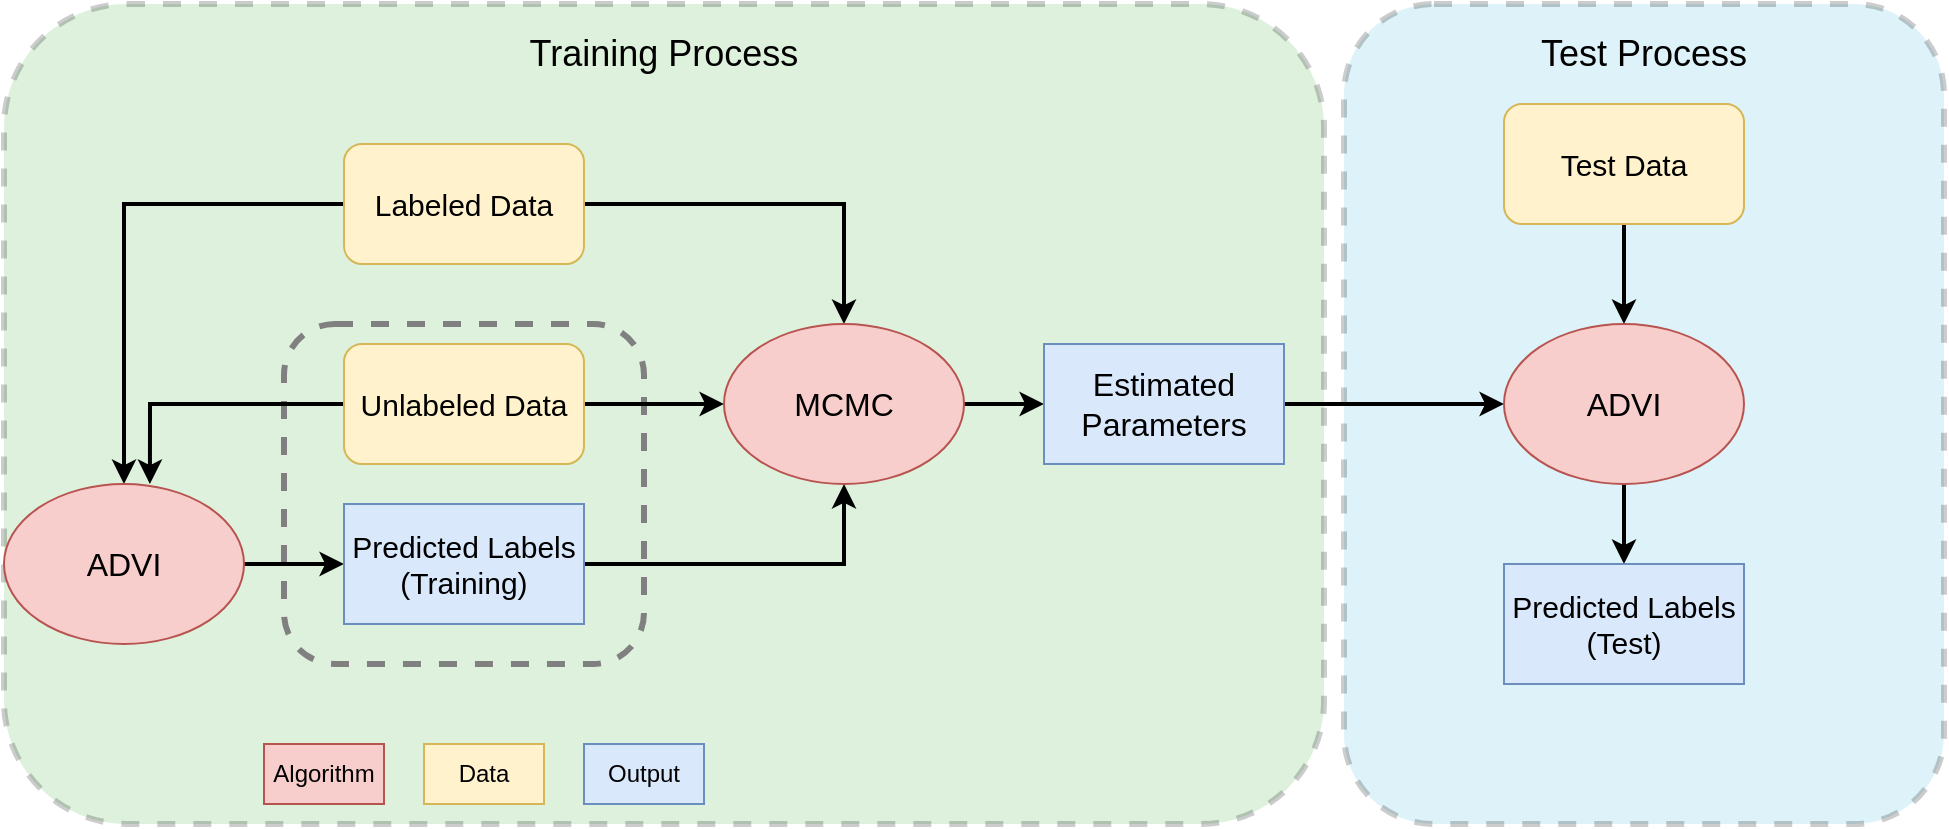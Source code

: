 <mxfile version="26.1.0">
  <diagram name="Page-1" id="jYUmLfXh1z_BAC6ygCbw">
    <mxGraphModel dx="975" dy="650" grid="1" gridSize="10" guides="1" tooltips="1" connect="1" arrows="1" fold="1" page="1" pageScale="1" pageWidth="827" pageHeight="1169" math="1" shadow="0">
      <root>
        <mxCell id="0" />
        <mxCell id="1" parent="0" />
        <mxCell id="-yDGo8hcU--yGFeqFQzQ-3" value="" style="rounded=1;whiteSpace=wrap;html=1;strokeWidth=3;fillColor=#55BFE0;dashed=1;opacity=20;" parent="1" vertex="1">
          <mxGeometry x="830" y="40" width="300" height="410" as="geometry" />
        </mxCell>
        <mxCell id="-yDGo8hcU--yGFeqFQzQ-1" value="" style="rounded=1;whiteSpace=wrap;html=1;strokeWidth=3;fillColor=#57B958;dashed=1;opacity=20;" parent="1" vertex="1">
          <mxGeometry x="160" y="40" width="660" height="410" as="geometry" />
        </mxCell>
        <mxCell id="-yDGo8hcU--yGFeqFQzQ-2" value="Training Process" style="text;html=1;align=center;verticalAlign=middle;whiteSpace=wrap;rounded=0;fontSize=18;" parent="1" vertex="1">
          <mxGeometry x="190" y="50" width="600" height="30" as="geometry" />
        </mxCell>
        <mxCell id="HkoRFRenkS0anW4b3fNo-1" value="" style="rounded=1;whiteSpace=wrap;html=1;strokeWidth=3;dashed=1;fillColor=none;strokeColor=#808080;" parent="1" vertex="1">
          <mxGeometry x="300" y="200" width="180" height="170" as="geometry" />
        </mxCell>
        <mxCell id="5ea07RuGtX9LsD7H2_pY-15" style="edgeStyle=orthogonalEdgeStyle;rounded=0;orthogonalLoop=1;jettySize=auto;html=1;entryX=0.5;entryY=0;entryDx=0;entryDy=0;fontSize=16;strokeWidth=2;" parent="1" source="5ea07RuGtX9LsD7H2_pY-1" target="5ea07RuGtX9LsD7H2_pY-4" edge="1">
          <mxGeometry relative="1" as="geometry" />
        </mxCell>
        <mxCell id="5ea07RuGtX9LsD7H2_pY-18" style="edgeStyle=orthogonalEdgeStyle;rounded=0;orthogonalLoop=1;jettySize=auto;html=1;entryX=0.5;entryY=0;entryDx=0;entryDy=0;fontSize=16;strokeWidth=2;" parent="1" source="5ea07RuGtX9LsD7H2_pY-1" target="5ea07RuGtX9LsD7H2_pY-9" edge="1">
          <mxGeometry relative="1" as="geometry" />
        </mxCell>
        <mxCell id="5ea07RuGtX9LsD7H2_pY-1" value="Labeled Data" style="rounded=1;whiteSpace=wrap;html=1;fillColor=#fff2cc;strokeColor=#d6b656;fontSize=15;" parent="1" vertex="1">
          <mxGeometry x="330" y="110" width="120" height="60" as="geometry" />
        </mxCell>
        <mxCell id="5ea07RuGtX9LsD7H2_pY-16" style="edgeStyle=orthogonalEdgeStyle;rounded=0;orthogonalLoop=1;jettySize=auto;html=1;fontSize=16;strokeWidth=2;entryX=0.608;entryY=0;entryDx=0;entryDy=0;entryPerimeter=0;" parent="1" source="5ea07RuGtX9LsD7H2_pY-2" target="5ea07RuGtX9LsD7H2_pY-4" edge="1">
          <mxGeometry relative="1" as="geometry" />
        </mxCell>
        <mxCell id="5ea07RuGtX9LsD7H2_pY-19" style="edgeStyle=orthogonalEdgeStyle;rounded=0;orthogonalLoop=1;jettySize=auto;html=1;entryX=0;entryY=0.5;entryDx=0;entryDy=0;fontSize=16;strokeWidth=2;" parent="1" source="5ea07RuGtX9LsD7H2_pY-2" target="5ea07RuGtX9LsD7H2_pY-9" edge="1">
          <mxGeometry relative="1" as="geometry" />
        </mxCell>
        <mxCell id="5ea07RuGtX9LsD7H2_pY-2" value="Unlabeled Data" style="rounded=1;whiteSpace=wrap;html=1;fillColor=#fff2cc;strokeColor=#d6b656;fontSize=15;" parent="1" vertex="1">
          <mxGeometry x="330" y="210" width="120" height="60" as="geometry" />
        </mxCell>
        <mxCell id="5ea07RuGtX9LsD7H2_pY-17" style="edgeStyle=orthogonalEdgeStyle;rounded=0;orthogonalLoop=1;jettySize=auto;html=1;entryX=0;entryY=0.5;entryDx=0;entryDy=0;exitX=1;exitY=0.5;exitDx=0;exitDy=0;fontSize=16;strokeWidth=2;" parent="1" source="5ea07RuGtX9LsD7H2_pY-4" target="5ea07RuGtX9LsD7H2_pY-7" edge="1">
          <mxGeometry relative="1" as="geometry" />
        </mxCell>
        <mxCell id="5ea07RuGtX9LsD7H2_pY-4" value="ADVI" style="ellipse;whiteSpace=wrap;html=1;fillColor=#f8cecc;strokeColor=#b85450;fontSize=16;" parent="1" vertex="1">
          <mxGeometry x="160" y="280" width="120" height="80" as="geometry" />
        </mxCell>
        <mxCell id="5ea07RuGtX9LsD7H2_pY-20" style="edgeStyle=orthogonalEdgeStyle;rounded=0;orthogonalLoop=1;jettySize=auto;html=1;entryX=0.5;entryY=1;entryDx=0;entryDy=0;fontSize=16;strokeWidth=2;" parent="1" source="5ea07RuGtX9LsD7H2_pY-7" target="5ea07RuGtX9LsD7H2_pY-9" edge="1">
          <mxGeometry relative="1" as="geometry" />
        </mxCell>
        <mxCell id="5ea07RuGtX9LsD7H2_pY-7" value="Predicted Labels&lt;br&gt;(Training)" style="whiteSpace=wrap;html=1;fillColor=#dae8fc;strokeColor=#6c8ebf;fontSize=15;" parent="1" vertex="1">
          <mxGeometry x="330" y="290" width="120" height="60" as="geometry" />
        </mxCell>
        <mxCell id="5ea07RuGtX9LsD7H2_pY-21" style="edgeStyle=orthogonalEdgeStyle;rounded=0;orthogonalLoop=1;jettySize=auto;html=1;entryX=0;entryY=0.5;entryDx=0;entryDy=0;fontSize=16;strokeWidth=2;" parent="1" source="5ea07RuGtX9LsD7H2_pY-9" target="5ea07RuGtX9LsD7H2_pY-13" edge="1">
          <mxGeometry relative="1" as="geometry" />
        </mxCell>
        <mxCell id="5ea07RuGtX9LsD7H2_pY-9" value="MCMC" style="ellipse;whiteSpace=wrap;html=1;fillColor=#f8cecc;strokeColor=#b85450;fontSize=16;" parent="1" vertex="1">
          <mxGeometry x="520" y="200" width="120" height="80" as="geometry" />
        </mxCell>
        <mxCell id="-yDGo8hcU--yGFeqFQzQ-11" style="edgeStyle=orthogonalEdgeStyle;rounded=0;orthogonalLoop=1;jettySize=auto;html=1;entryX=0;entryY=0.5;entryDx=0;entryDy=0;strokeWidth=2;exitX=1;exitY=0.5;exitDx=0;exitDy=0;" parent="1" source="5ea07RuGtX9LsD7H2_pY-13" target="-yDGo8hcU--yGFeqFQzQ-5" edge="1">
          <mxGeometry relative="1" as="geometry">
            <mxPoint x="810" y="240" as="sourcePoint" />
          </mxGeometry>
        </mxCell>
        <mxCell id="5ea07RuGtX9LsD7H2_pY-13" value="Estimated&lt;br&gt;Parameters" style="whiteSpace=wrap;html=1;fillColor=#dae8fc;strokeColor=#6c8ebf;fontSize=16;" parent="1" vertex="1">
          <mxGeometry x="680" y="210" width="120" height="60" as="geometry" />
        </mxCell>
        <mxCell id="5ea07RuGtX9LsD7H2_pY-24" value="Algorithm" style="text;html=1;align=center;verticalAlign=middle;whiteSpace=wrap;rounded=0;fillColor=#f8cecc;strokeColor=#b85450;" parent="1" vertex="1">
          <mxGeometry x="290" y="410" width="60" height="30" as="geometry" />
        </mxCell>
        <mxCell id="5ea07RuGtX9LsD7H2_pY-25" value="Data" style="text;html=1;align=center;verticalAlign=middle;whiteSpace=wrap;rounded=0;fillColor=#fff2cc;strokeColor=#d6b656;" parent="1" vertex="1">
          <mxGeometry x="370" y="410" width="60" height="30" as="geometry" />
        </mxCell>
        <mxCell id="5ea07RuGtX9LsD7H2_pY-26" value="Output" style="text;html=1;align=center;verticalAlign=middle;whiteSpace=wrap;rounded=0;fillColor=#dae8fc;strokeColor=#6c8ebf;" parent="1" vertex="1">
          <mxGeometry x="450" y="410" width="60" height="30" as="geometry" />
        </mxCell>
        <mxCell id="-yDGo8hcU--yGFeqFQzQ-8" style="edgeStyle=orthogonalEdgeStyle;rounded=0;orthogonalLoop=1;jettySize=auto;html=1;entryX=0.5;entryY=0;entryDx=0;entryDy=0;strokeWidth=2;" parent="1" source="-yDGo8hcU--yGFeqFQzQ-4" target="-yDGo8hcU--yGFeqFQzQ-5" edge="1">
          <mxGeometry relative="1" as="geometry" />
        </mxCell>
        <mxCell id="-yDGo8hcU--yGFeqFQzQ-4" value="Test Data" style="rounded=1;whiteSpace=wrap;html=1;fillColor=#fff2cc;strokeColor=#d6b656;fontSize=15;" parent="1" vertex="1">
          <mxGeometry x="910" y="90" width="120" height="60" as="geometry" />
        </mxCell>
        <mxCell id="-yDGo8hcU--yGFeqFQzQ-10" style="edgeStyle=orthogonalEdgeStyle;rounded=0;orthogonalLoop=1;jettySize=auto;html=1;entryX=0.5;entryY=0;entryDx=0;entryDy=0;strokeWidth=2;" parent="1" source="-yDGo8hcU--yGFeqFQzQ-5" target="-yDGo8hcU--yGFeqFQzQ-9" edge="1">
          <mxGeometry relative="1" as="geometry" />
        </mxCell>
        <mxCell id="-yDGo8hcU--yGFeqFQzQ-5" value="ADVI" style="ellipse;whiteSpace=wrap;html=1;fillColor=#f8cecc;strokeColor=#b85450;fontSize=16;" parent="1" vertex="1">
          <mxGeometry x="910" y="200" width="120" height="80" as="geometry" />
        </mxCell>
        <mxCell id="-yDGo8hcU--yGFeqFQzQ-9" value="Predicted Labels&lt;br&gt;(Test)" style="whiteSpace=wrap;html=1;fillColor=#dae8fc;strokeColor=#6c8ebf;fontSize=15;" parent="1" vertex="1">
          <mxGeometry x="910" y="320" width="120" height="60" as="geometry" />
        </mxCell>
        <mxCell id="-yDGo8hcU--yGFeqFQzQ-12" value="Test&lt;span style=&quot;background-color: transparent; color: light-dark(rgb(0, 0, 0), rgb(255, 255, 255));&quot;&gt;&amp;nbsp;Process&lt;/span&gt;" style="text;html=1;align=center;verticalAlign=middle;whiteSpace=wrap;rounded=0;fontSize=18;" parent="1" vertex="1">
          <mxGeometry x="850" y="50" width="260" height="30" as="geometry" />
        </mxCell>
      </root>
    </mxGraphModel>
  </diagram>
</mxfile>
